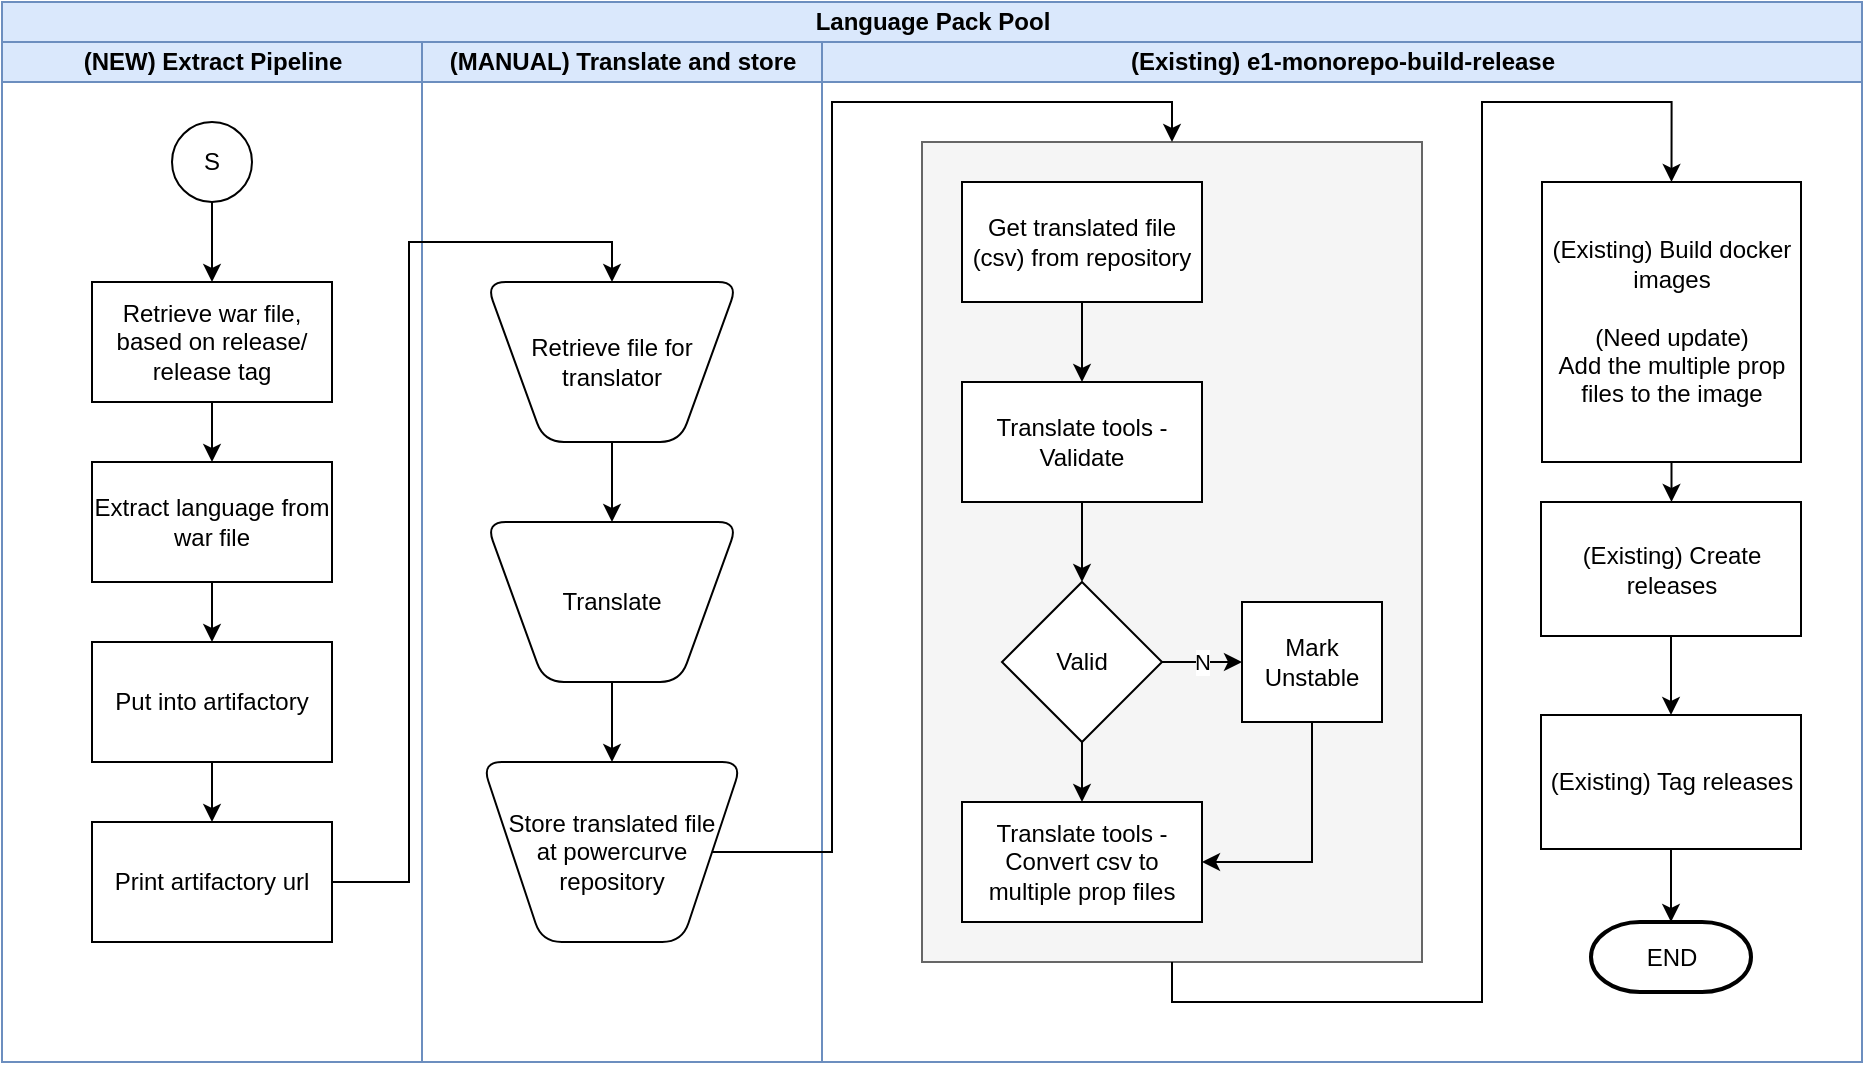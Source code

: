 <mxfile version="13.1.2" type="github">
  <diagram id="prtHgNgQTEPvFCAcTncT" name="Page-1">
    <mxGraphModel dx="1185" dy="670" grid="1" gridSize="10" guides="1" tooltips="1" connect="1" arrows="1" fold="1" page="1" pageScale="1" pageWidth="827" pageHeight="1169" math="0" shadow="0">
      <root>
        <mxCell id="0" />
        <mxCell id="1" parent="0" />
        <mxCell id="otR9TPUCRhcJya0NwbyP-5" value="Language Pack Pool" style="swimlane;html=1;childLayout=stackLayout;resizeParent=1;resizeParentMax=0;startSize=20;fillColor=#dae8fc;strokeColor=#6C8EBF;" parent="1" vertex="1">
          <mxGeometry x="40" y="40" width="930" height="530" as="geometry" />
        </mxCell>
        <mxCell id="otR9TPUCRhcJya0NwbyP-6" value="(NEW) Extract Pipeline" style="swimlane;html=1;startSize=20;fillColor=#dae8fc;strokeColor=#6C8EBF;" parent="otR9TPUCRhcJya0NwbyP-5" vertex="1">
          <mxGeometry y="20" width="210" height="510" as="geometry" />
        </mxCell>
        <mxCell id="otR9TPUCRhcJya0NwbyP-17" style="edgeStyle=orthogonalEdgeStyle;rounded=0;orthogonalLoop=1;jettySize=auto;html=1;" parent="otR9TPUCRhcJya0NwbyP-6" source="otR9TPUCRhcJya0NwbyP-26" target="otR9TPUCRhcJya0NwbyP-10" edge="1">
          <mxGeometry relative="1" as="geometry">
            <mxPoint x="140" y="70" as="sourcePoint" />
          </mxGeometry>
        </mxCell>
        <mxCell id="otR9TPUCRhcJya0NwbyP-18" style="edgeStyle=orthogonalEdgeStyle;rounded=0;orthogonalLoop=1;jettySize=auto;html=1;" parent="otR9TPUCRhcJya0NwbyP-6" source="otR9TPUCRhcJya0NwbyP-10" target="otR9TPUCRhcJya0NwbyP-11" edge="1">
          <mxGeometry relative="1" as="geometry" />
        </mxCell>
        <mxCell id="otR9TPUCRhcJya0NwbyP-19" style="edgeStyle=orthogonalEdgeStyle;rounded=0;orthogonalLoop=1;jettySize=auto;html=1;" parent="otR9TPUCRhcJya0NwbyP-6" source="otR9TPUCRhcJya0NwbyP-11" target="otR9TPUCRhcJya0NwbyP-12" edge="1">
          <mxGeometry relative="1" as="geometry" />
        </mxCell>
        <mxCell id="otR9TPUCRhcJya0NwbyP-20" style="edgeStyle=orthogonalEdgeStyle;rounded=0;orthogonalLoop=1;jettySize=auto;html=1;" parent="otR9TPUCRhcJya0NwbyP-6" source="otR9TPUCRhcJya0NwbyP-12" target="otR9TPUCRhcJya0NwbyP-13" edge="1">
          <mxGeometry relative="1" as="geometry" />
        </mxCell>
        <mxCell id="otR9TPUCRhcJya0NwbyP-10" value="Retrieve war file, based on release/ release tag" style="rounded=0;whiteSpace=wrap;html=1;" parent="otR9TPUCRhcJya0NwbyP-6" vertex="1">
          <mxGeometry x="45" y="120" width="120" height="60" as="geometry" />
        </mxCell>
        <mxCell id="otR9TPUCRhcJya0NwbyP-11" value="Extract language from war file" style="rounded=0;whiteSpace=wrap;html=1;" parent="otR9TPUCRhcJya0NwbyP-6" vertex="1">
          <mxGeometry x="45" y="210" width="120" height="60" as="geometry" />
        </mxCell>
        <mxCell id="otR9TPUCRhcJya0NwbyP-12" value="Put into artifactory" style="rounded=0;whiteSpace=wrap;html=1;" parent="otR9TPUCRhcJya0NwbyP-6" vertex="1">
          <mxGeometry x="45" y="300" width="120" height="60" as="geometry" />
        </mxCell>
        <mxCell id="otR9TPUCRhcJya0NwbyP-13" value="Print artifactory url" style="rounded=0;whiteSpace=wrap;html=1;" parent="otR9TPUCRhcJya0NwbyP-6" vertex="1">
          <mxGeometry x="45" y="390" width="120" height="60" as="geometry" />
        </mxCell>
        <mxCell id="otR9TPUCRhcJya0NwbyP-26" value="S" style="ellipse;whiteSpace=wrap;html=1;aspect=fixed;rounded=1;" parent="otR9TPUCRhcJya0NwbyP-6" vertex="1">
          <mxGeometry x="85" y="40" width="40" height="40" as="geometry" />
        </mxCell>
        <mxCell id="otR9TPUCRhcJya0NwbyP-7" value="(MANUAL) Translate and store" style="swimlane;html=1;startSize=20;verticalAlign=middle;horizontal=1;fillColor=#dae8fc;strokeColor=#6C8EBF;" parent="otR9TPUCRhcJya0NwbyP-5" vertex="1">
          <mxGeometry x="210" y="20" width="200" height="510" as="geometry" />
        </mxCell>
        <mxCell id="otR9TPUCRhcJya0NwbyP-44" style="edgeStyle=orthogonalEdgeStyle;rounded=0;orthogonalLoop=1;jettySize=auto;html=1;" parent="otR9TPUCRhcJya0NwbyP-7" source="otR9TPUCRhcJya0NwbyP-38" target="otR9TPUCRhcJya0NwbyP-41" edge="1">
          <mxGeometry relative="1" as="geometry" />
        </mxCell>
        <mxCell id="otR9TPUCRhcJya0NwbyP-45" style="edgeStyle=orthogonalEdgeStyle;rounded=0;orthogonalLoop=1;jettySize=auto;html=1;" parent="otR9TPUCRhcJya0NwbyP-7" source="otR9TPUCRhcJya0NwbyP-41" target="otR9TPUCRhcJya0NwbyP-43" edge="1">
          <mxGeometry relative="1" as="geometry" />
        </mxCell>
        <mxCell id="otR9TPUCRhcJya0NwbyP-38" value="&lt;span&gt;Retrieve file for translator&lt;/span&gt;" style="verticalLabelPosition=middle;verticalAlign=middle;html=1;shape=trapezoid;perimeter=trapezoidPerimeter;whiteSpace=wrap;size=0.23;arcSize=20;flipV=1;rounded=1;labelPosition=center;align=center;" parent="otR9TPUCRhcJya0NwbyP-7" vertex="1">
          <mxGeometry x="32" y="120" width="126" height="80" as="geometry" />
        </mxCell>
        <mxCell id="otR9TPUCRhcJya0NwbyP-41" value="&lt;span&gt;Translate&lt;/span&gt;" style="verticalLabelPosition=middle;verticalAlign=middle;html=1;shape=trapezoid;perimeter=trapezoidPerimeter;whiteSpace=wrap;size=0.23;arcSize=20;flipV=1;rounded=1;labelPosition=center;align=center;" parent="otR9TPUCRhcJya0NwbyP-7" vertex="1">
          <mxGeometry x="32" y="240" width="126" height="80" as="geometry" />
        </mxCell>
        <mxCell id="otR9TPUCRhcJya0NwbyP-43" value="&lt;span&gt;Store translated file&lt;br&gt;at powercurve repository&lt;/span&gt;" style="verticalLabelPosition=middle;verticalAlign=middle;html=1;shape=trapezoid;perimeter=trapezoidPerimeter;whiteSpace=wrap;size=0.23;arcSize=20;flipV=1;rounded=1;labelPosition=center;align=center;" parent="otR9TPUCRhcJya0NwbyP-7" vertex="1">
          <mxGeometry x="30" y="360" width="130" height="90" as="geometry" />
        </mxCell>
        <mxCell id="otR9TPUCRhcJya0NwbyP-8" value="(Existing)&amp;nbsp;e1-monorepo-build-release" style="swimlane;html=1;startSize=20;fillColor=#dae8fc;strokeColor=#6C8EBF;" parent="otR9TPUCRhcJya0NwbyP-5" vertex="1">
          <mxGeometry x="410" y="20" width="520" height="510" as="geometry" />
        </mxCell>
        <mxCell id="byoN6DWb2ZMdWjJe2KeH-1" value="" style="rounded=0;whiteSpace=wrap;html=1;fillColor=#f5f5f5;strokeColor=#666666;fontColor=#333333;" vertex="1" parent="otR9TPUCRhcJya0NwbyP-8">
          <mxGeometry x="50" y="50" width="250" height="410" as="geometry" />
        </mxCell>
        <mxCell id="byoN6DWb2ZMdWjJe2KeH-6" value="Translate tools - Convert csv to multiple prop files" style="rounded=0;whiteSpace=wrap;html=1;" vertex="1" parent="otR9TPUCRhcJya0NwbyP-8">
          <mxGeometry x="70" y="380" width="120" height="60" as="geometry" />
        </mxCell>
        <mxCell id="byoN6DWb2ZMdWjJe2KeH-5" value="N" style="edgeStyle=orthogonalEdgeStyle;rounded=0;orthogonalLoop=1;jettySize=auto;html=1;entryX=0;entryY=0.5;entryDx=0;entryDy=0;" edge="1" parent="otR9TPUCRhcJya0NwbyP-8" source="byoN6DWb2ZMdWjJe2KeH-2" target="byoN6DWb2ZMdWjJe2KeH-3">
          <mxGeometry relative="1" as="geometry" />
        </mxCell>
        <mxCell id="byoN6DWb2ZMdWjJe2KeH-7" style="edgeStyle=orthogonalEdgeStyle;rounded=0;orthogonalLoop=1;jettySize=auto;html=1;" edge="1" parent="otR9TPUCRhcJya0NwbyP-8" source="byoN6DWb2ZMdWjJe2KeH-2" target="byoN6DWb2ZMdWjJe2KeH-6">
          <mxGeometry relative="1" as="geometry" />
        </mxCell>
        <mxCell id="byoN6DWb2ZMdWjJe2KeH-2" value="Valid" style="rhombus;whiteSpace=wrap;html=1;" vertex="1" parent="otR9TPUCRhcJya0NwbyP-8">
          <mxGeometry x="90" y="270" width="80" height="80" as="geometry" />
        </mxCell>
        <mxCell id="otR9TPUCRhcJya0NwbyP-54" style="edgeStyle=orthogonalEdgeStyle;rounded=0;orthogonalLoop=1;jettySize=auto;html=1;entryX=0.5;entryY=0;entryDx=0;entryDy=0;" parent="otR9TPUCRhcJya0NwbyP-8" source="otR9TPUCRhcJya0NwbyP-34" target="otR9TPUCRhcJya0NwbyP-59" edge="1">
          <mxGeometry relative="1" as="geometry" />
        </mxCell>
        <mxCell id="otR9TPUCRhcJya0NwbyP-60" style="edgeStyle=orthogonalEdgeStyle;rounded=0;orthogonalLoop=1;jettySize=auto;html=1;" parent="otR9TPUCRhcJya0NwbyP-8" source="otR9TPUCRhcJya0NwbyP-59" target="byoN6DWb2ZMdWjJe2KeH-2" edge="1">
          <mxGeometry relative="1" as="geometry">
            <mxPoint x="140" y="340" as="targetPoint" />
          </mxGeometry>
        </mxCell>
        <mxCell id="otR9TPUCRhcJya0NwbyP-34" value="Get translated file (csv) from repository" style="rounded=0;whiteSpace=wrap;html=1;" parent="otR9TPUCRhcJya0NwbyP-8" vertex="1">
          <mxGeometry x="70" y="70" width="120" height="60" as="geometry" />
        </mxCell>
        <mxCell id="otR9TPUCRhcJya0NwbyP-55" style="edgeStyle=orthogonalEdgeStyle;rounded=0;orthogonalLoop=1;jettySize=auto;html=1;exitX=0.5;exitY=1;exitDx=0;exitDy=0;entryX=0.5;entryY=0;entryDx=0;entryDy=0;" parent="otR9TPUCRhcJya0NwbyP-8" source="byoN6DWb2ZMdWjJe2KeH-1" target="otR9TPUCRhcJya0NwbyP-50" edge="1">
          <mxGeometry relative="1" as="geometry" />
        </mxCell>
        <mxCell id="otR9TPUCRhcJya0NwbyP-58" style="edgeStyle=orthogonalEdgeStyle;rounded=0;orthogonalLoop=1;jettySize=auto;html=1;entryX=0.5;entryY=0;entryDx=0;entryDy=0;" parent="otR9TPUCRhcJya0NwbyP-8" source="otR9TPUCRhcJya0NwbyP-50" target="otR9TPUCRhcJya0NwbyP-61" edge="1">
          <mxGeometry relative="1" as="geometry" />
        </mxCell>
        <mxCell id="otR9TPUCRhcJya0NwbyP-71" value="" style="edgeStyle=orthogonalEdgeStyle;rounded=0;orthogonalLoop=1;jettySize=auto;html=1;" parent="otR9TPUCRhcJya0NwbyP-8" source="otR9TPUCRhcJya0NwbyP-61" target="otR9TPUCRhcJya0NwbyP-66" edge="1">
          <mxGeometry relative="1" as="geometry" />
        </mxCell>
        <mxCell id="otR9TPUCRhcJya0NwbyP-75" style="edgeStyle=orthogonalEdgeStyle;rounded=0;orthogonalLoop=1;jettySize=auto;html=1;entryX=0.5;entryY=0;entryDx=0;entryDy=0;entryPerimeter=0;" parent="otR9TPUCRhcJya0NwbyP-8" source="otR9TPUCRhcJya0NwbyP-66" target="otR9TPUCRhcJya0NwbyP-57" edge="1">
          <mxGeometry relative="1" as="geometry" />
        </mxCell>
        <mxCell id="otR9TPUCRhcJya0NwbyP-59" value="Translate tools - Validate" style="rounded=0;whiteSpace=wrap;html=1;" parent="otR9TPUCRhcJya0NwbyP-8" vertex="1">
          <mxGeometry x="70" y="170" width="120" height="60" as="geometry" />
        </mxCell>
        <mxCell id="byoN6DWb2ZMdWjJe2KeH-8" style="edgeStyle=orthogonalEdgeStyle;rounded=0;orthogonalLoop=1;jettySize=auto;html=1;entryX=1;entryY=0.5;entryDx=0;entryDy=0;exitX=0.5;exitY=1;exitDx=0;exitDy=0;" edge="1" parent="otR9TPUCRhcJya0NwbyP-8" source="byoN6DWb2ZMdWjJe2KeH-3" target="byoN6DWb2ZMdWjJe2KeH-6">
          <mxGeometry relative="1" as="geometry" />
        </mxCell>
        <mxCell id="byoN6DWb2ZMdWjJe2KeH-3" value="Mark Unstable" style="rounded=0;whiteSpace=wrap;html=1;" vertex="1" parent="otR9TPUCRhcJya0NwbyP-8">
          <mxGeometry x="210" y="280" width="70" height="60" as="geometry" />
        </mxCell>
        <mxCell id="otR9TPUCRhcJya0NwbyP-50" value="(Existing) Build docker images&lt;br&gt;&lt;br&gt;(Need update) &lt;br&gt;Add the multiple prop files to the image" style="rounded=0;whiteSpace=wrap;html=1;" parent="otR9TPUCRhcJya0NwbyP-8" vertex="1">
          <mxGeometry x="360" y="70" width="129.5" height="140" as="geometry" />
        </mxCell>
        <mxCell id="otR9TPUCRhcJya0NwbyP-61" value="(Existing) Create releases" style="rounded=0;whiteSpace=wrap;html=1;" parent="otR9TPUCRhcJya0NwbyP-8" vertex="1">
          <mxGeometry x="359.5" y="230" width="130" height="67" as="geometry" />
        </mxCell>
        <mxCell id="otR9TPUCRhcJya0NwbyP-57" value="END" style="strokeWidth=2;html=1;shape=mxgraph.flowchart.terminator;whiteSpace=wrap;rounded=1;" parent="otR9TPUCRhcJya0NwbyP-8" vertex="1">
          <mxGeometry x="384.5" y="440" width="80" height="35" as="geometry" />
        </mxCell>
        <mxCell id="otR9TPUCRhcJya0NwbyP-66" value="(Existing) Tag releases" style="rounded=0;whiteSpace=wrap;html=1;" parent="otR9TPUCRhcJya0NwbyP-8" vertex="1">
          <mxGeometry x="359.5" y="336.5" width="130" height="67" as="geometry" />
        </mxCell>
        <mxCell id="otR9TPUCRhcJya0NwbyP-21" style="edgeStyle=orthogonalEdgeStyle;rounded=0;orthogonalLoop=1;jettySize=auto;html=1;entryX=0.5;entryY=0;entryDx=0;entryDy=0;" parent="otR9TPUCRhcJya0NwbyP-5" source="otR9TPUCRhcJya0NwbyP-13" target="otR9TPUCRhcJya0NwbyP-38" edge="1">
          <mxGeometry relative="1" as="geometry">
            <mxPoint x="140" y="520" as="targetPoint" />
          </mxGeometry>
        </mxCell>
        <mxCell id="otR9TPUCRhcJya0NwbyP-56" style="edgeStyle=orthogonalEdgeStyle;rounded=0;orthogonalLoop=1;jettySize=auto;html=1;entryX=0.5;entryY=0;entryDx=0;entryDy=0;" parent="otR9TPUCRhcJya0NwbyP-5" source="otR9TPUCRhcJya0NwbyP-43" target="byoN6DWb2ZMdWjJe2KeH-1" edge="1">
          <mxGeometry relative="1" as="geometry">
            <mxPoint x="640" y="110" as="targetPoint" />
          </mxGeometry>
        </mxCell>
      </root>
    </mxGraphModel>
  </diagram>
</mxfile>
